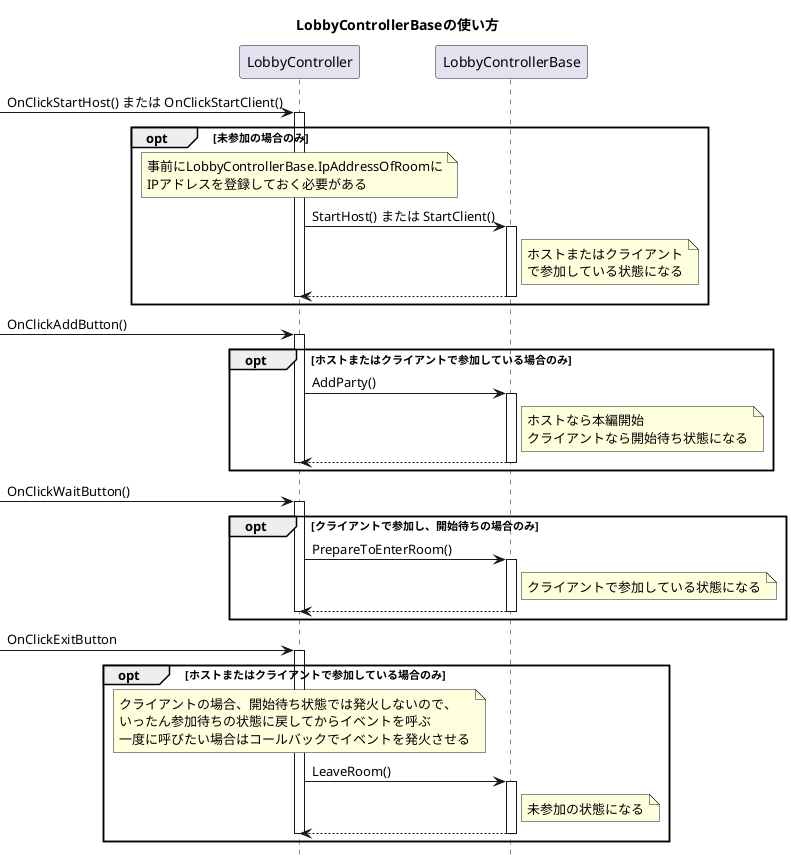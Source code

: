 @startuml

title LobbyControllerBaseの使い方

hide footbox

participant LobbyController
participant LobbyControllerBase

[-> LobbyController : OnClickStartHost() または OnClickStartClient()
activate LobbyController
opt 未参加の場合のみ
note over of LobbyController
事前にLobbyControllerBase.IpAddressOfRoomに
IPアドレスを登録しておく必要がある
end note
LobbyController -> LobbyControllerBase : StartHost() または StartClient()
activate LobbyControllerBase
note right of LobbyControllerBase
ホストまたはクライアント
で参加している状態になる
end note
LobbyController <-- LobbyControllerBase
deactivate LobbyControllerBase
deactivate LobbyController
end

[-> LobbyController : OnClickAddButton()
activate LobbyController
opt ホストまたはクライアントで参加している場合のみ
LobbyController -> LobbyControllerBase : AddParty()
activate LobbyControllerBase
note right of LobbyControllerBase
ホストなら本編開始
クライアントなら開始待ち状態になる
end note
LobbyController <-- LobbyControllerBase
deactivate LobbyControllerBase
deactivate LobbyController
end

[-> LobbyController : OnClickWaitButton()
activate LobbyController
opt クライアントで参加し、開始待ちの場合のみ
LobbyController -> LobbyControllerBase : PrepareToEnterRoom()
activate LobbyControllerBase
note right of LobbyControllerBase
クライアントで参加している状態になる
end note
LobbyController <-- LobbyControllerBase
deactivate LobbyControllerBase
deactivate LobbyController
end

[-> LobbyController : OnClickExitButton
activate LobbyController
opt ホストまたはクライアントで参加している場合のみ
note over of LobbyController
クライアントの場合、開始待ち状態では発火しないので、
いったん参加待ちの状態に戻してからイベントを呼ぶ
一度に呼びたい場合はコールバックでイベントを発火させる
end note
LobbyController -> LobbyControllerBase : LeaveRoom()
activate LobbyControllerBase
note right of LobbyControllerBase
未参加の状態になる
end note
LobbyController <-- LobbyControllerBase
deactivate LobbyControllerBase
deactivate LobbyController
end

@enduml